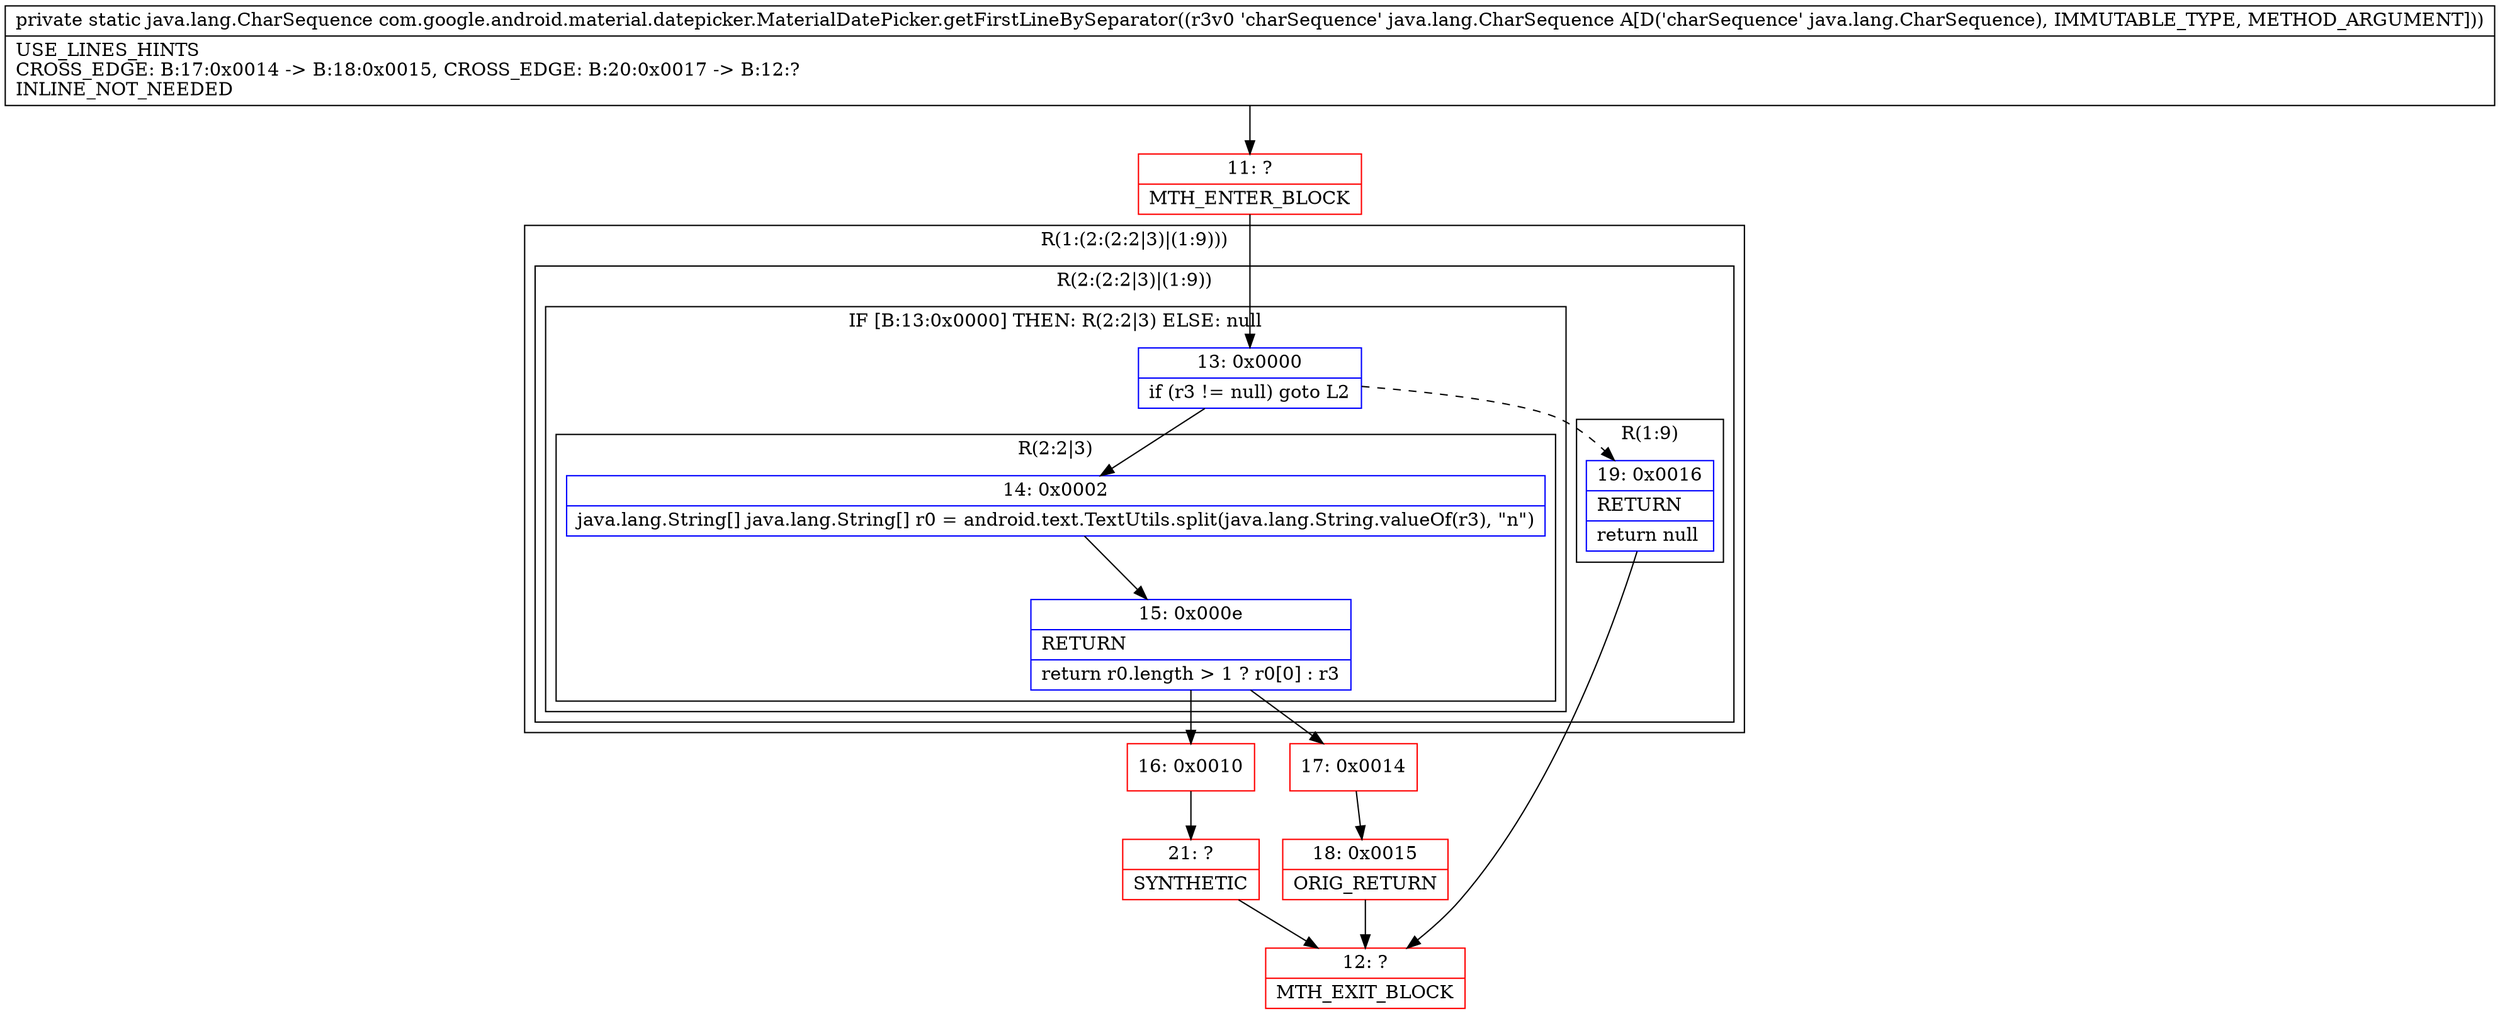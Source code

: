 digraph "CFG forcom.google.android.material.datepicker.MaterialDatePicker.getFirstLineBySeparator(Ljava\/lang\/CharSequence;)Ljava\/lang\/CharSequence;" {
subgraph cluster_Region_1667768682 {
label = "R(1:(2:(2:2|3)|(1:9)))";
node [shape=record,color=blue];
subgraph cluster_Region_1895243366 {
label = "R(2:(2:2|3)|(1:9))";
node [shape=record,color=blue];
subgraph cluster_IfRegion_983550423 {
label = "IF [B:13:0x0000] THEN: R(2:2|3) ELSE: null";
node [shape=record,color=blue];
Node_13 [shape=record,label="{13\:\ 0x0000|if (r3 != null) goto L2\l}"];
subgraph cluster_Region_2083777692 {
label = "R(2:2|3)";
node [shape=record,color=blue];
Node_14 [shape=record,label="{14\:\ 0x0002|java.lang.String[] java.lang.String[] r0 = android.text.TextUtils.split(java.lang.String.valueOf(r3), \"n\")\l}"];
Node_15 [shape=record,label="{15\:\ 0x000e|RETURN\l|return r0.length \> 1 ? r0[0] : r3\l}"];
}
}
subgraph cluster_Region_776072723 {
label = "R(1:9)";
node [shape=record,color=blue];
Node_19 [shape=record,label="{19\:\ 0x0016|RETURN\l|return null\l}"];
}
}
}
Node_11 [shape=record,color=red,label="{11\:\ ?|MTH_ENTER_BLOCK\l}"];
Node_16 [shape=record,color=red,label="{16\:\ 0x0010}"];
Node_21 [shape=record,color=red,label="{21\:\ ?|SYNTHETIC\l}"];
Node_12 [shape=record,color=red,label="{12\:\ ?|MTH_EXIT_BLOCK\l}"];
Node_17 [shape=record,color=red,label="{17\:\ 0x0014}"];
Node_18 [shape=record,color=red,label="{18\:\ 0x0015|ORIG_RETURN\l}"];
MethodNode[shape=record,label="{private static java.lang.CharSequence com.google.android.material.datepicker.MaterialDatePicker.getFirstLineBySeparator((r3v0 'charSequence' java.lang.CharSequence A[D('charSequence' java.lang.CharSequence), IMMUTABLE_TYPE, METHOD_ARGUMENT]))  | USE_LINES_HINTS\lCROSS_EDGE: B:17:0x0014 \-\> B:18:0x0015, CROSS_EDGE: B:20:0x0017 \-\> B:12:?\lINLINE_NOT_NEEDED\l}"];
MethodNode -> Node_11;Node_13 -> Node_14;
Node_13 -> Node_19[style=dashed];
Node_14 -> Node_15;
Node_15 -> Node_16;
Node_15 -> Node_17;
Node_19 -> Node_12;
Node_11 -> Node_13;
Node_16 -> Node_21;
Node_21 -> Node_12;
Node_17 -> Node_18;
Node_18 -> Node_12;
}

